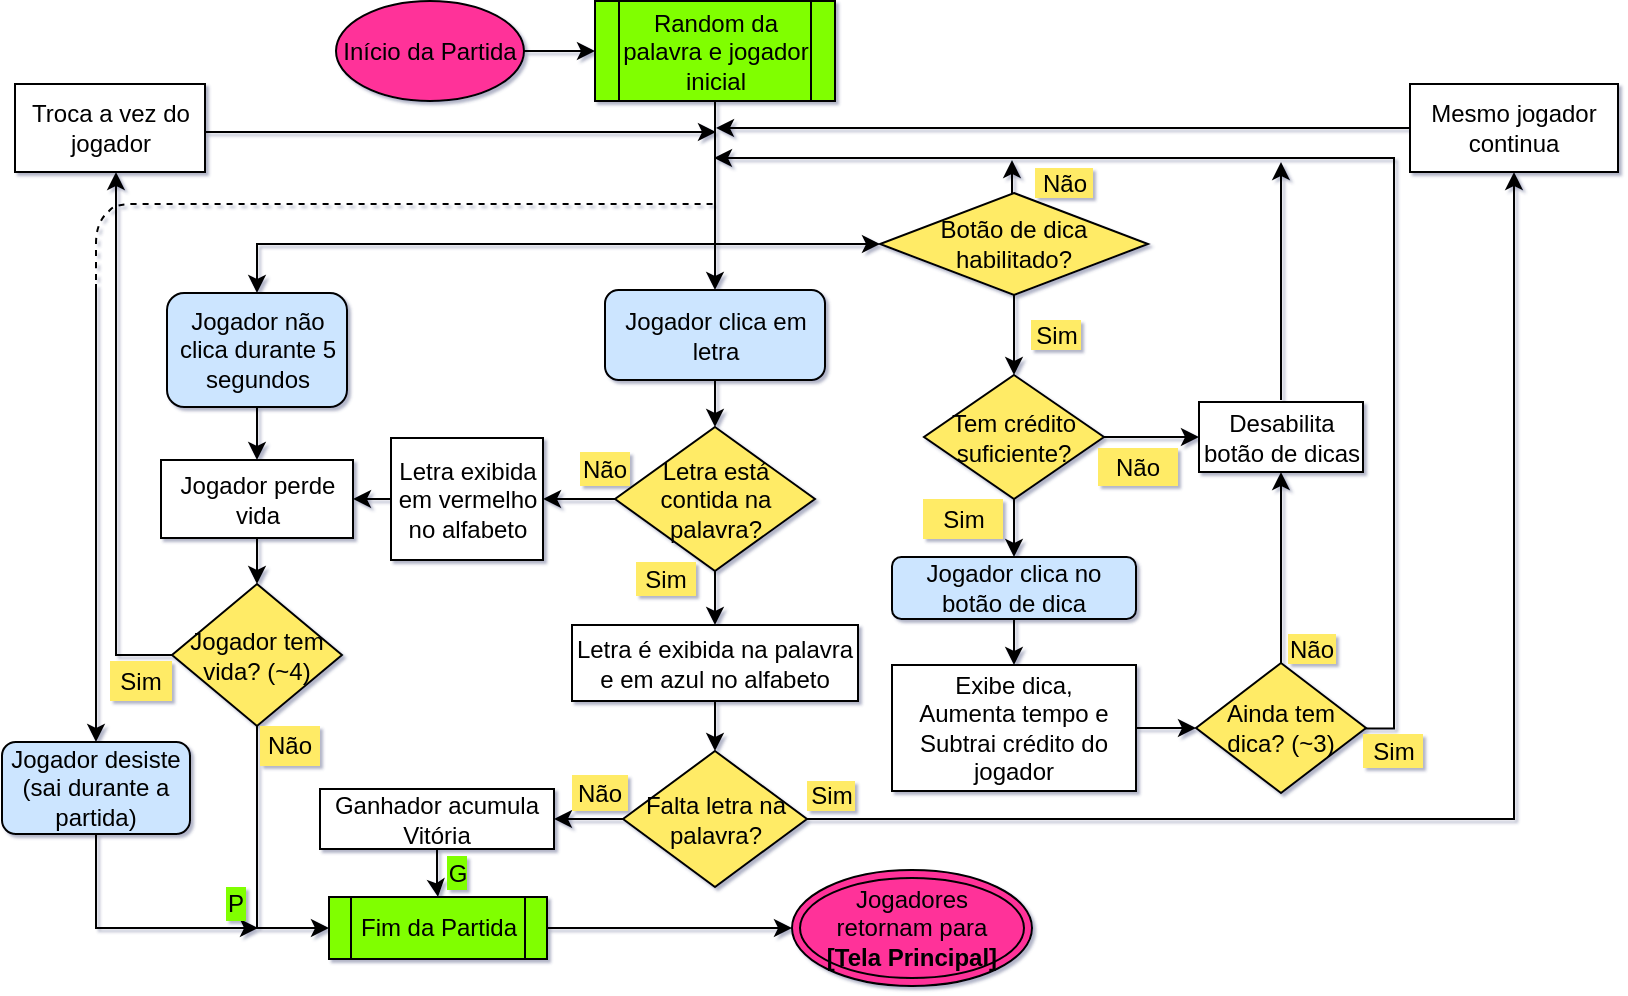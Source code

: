 <mxfile version="10.7.5" type="google"><diagram id="OUIDlDjPMiDUH4zOJpon" name="Page-1"><mxGraphModel dx="1127" dy="549" grid="0" gridSize="10" guides="1" tooltips="1" connect="1" arrows="1" fold="1" page="1" pageScale="1" pageWidth="827" pageHeight="1169" math="0" shadow="1"><root><mxCell id="0"/><mxCell id="1" parent="0"/><mxCell id="caWK_QFpUB7WZMN938Bj-2" style="edgeStyle=orthogonalEdgeStyle;rounded=0;orthogonalLoop=1;jettySize=auto;html=1;" parent="1" source="5Cdk0UECjQ7okEQ7UrIe-1" edge="1"><mxGeometry relative="1" as="geometry"><mxPoint x="360" y="74" as="targetPoint"/><Array as="points"><mxPoint x="200" y="74"/><mxPoint x="200" y="74"/></Array></mxGeometry></mxCell><mxCell id="5Cdk0UECjQ7okEQ7UrIe-1" value="Troca a vez do jogador" style="rounded=0;whiteSpace=wrap;html=1;" parent="1" vertex="1"><mxGeometry x="9.5" y="50" width="95" height="44" as="geometry"/></mxCell><mxCell id="caWK_QFpUB7WZMN938Bj-3" style="edgeStyle=orthogonalEdgeStyle;rounded=0;orthogonalLoop=1;jettySize=auto;html=1;entryX=0.5;entryY=0;entryDx=0;entryDy=0;" parent="1" source="5Cdk0UECjQ7okEQ7UrIe-2" target="b0Uk9Pod0R0OdXL9Hndk-9" edge="1"><mxGeometry relative="1" as="geometry"/></mxCell><mxCell id="WmZq5QtKUzxUt7z_NQJN-25" style="edgeStyle=orthogonalEdgeStyle;rounded=0;orthogonalLoop=1;jettySize=auto;html=1;entryX=0;entryY=0.5;entryDx=0;entryDy=0;" parent="1" source="5Cdk0UECjQ7okEQ7UrIe-2" target="b0Uk9Pod0R0OdXL9Hndk-52" edge="1"><mxGeometry relative="1" as="geometry"/></mxCell><mxCell id="5Cdk0UECjQ7okEQ7UrIe-2" value="Tem crédito suficiente?" style="rhombus;whiteSpace=wrap;html=1;fillColor=#FFEB66;" parent="1" vertex="1"><mxGeometry x="464" y="195.5" width="90" height="62" as="geometry"/></mxCell><mxCell id="WmZq5QtKUzxUt7z_NQJN-16" style="edgeStyle=orthogonalEdgeStyle;rounded=0;orthogonalLoop=1;jettySize=auto;html=1;entryX=0.5;entryY=0;entryDx=0;entryDy=0;" parent="1" source="5Cdk0UECjQ7okEQ7UrIe-3" target="b0Uk9Pod0R0OdXL9Hndk-19" edge="1"><mxGeometry relative="1" as="geometry"/></mxCell><mxCell id="5Cdk0UECjQ7okEQ7UrIe-3" value="Jogador clica em letra" style="rounded=1;whiteSpace=wrap;html=1;fillColor=#CCE5FF;" parent="1" vertex="1"><mxGeometry x="304.5" y="153" width="110" height="45" as="geometry"/></mxCell><mxCell id="RKAuU17XWhnWCggI_z6--25" style="edgeStyle=orthogonalEdgeStyle;rounded=0;orthogonalLoop=1;jettySize=auto;html=1;entryX=0.5;entryY=0;entryDx=0;entryDy=0;" parent="1" source="b0Uk9Pod0R0OdXL9Hndk-1" target="5Cdk0UECjQ7okEQ7UrIe-3" edge="1"><mxGeometry relative="1" as="geometry"/></mxCell><mxCell id="RKAuU17XWhnWCggI_z6--31" style="edgeStyle=orthogonalEdgeStyle;rounded=0;orthogonalLoop=1;jettySize=auto;html=1;entryX=0;entryY=0.5;entryDx=0;entryDy=0;exitX=0.5;exitY=1;exitDx=0;exitDy=0;" parent="1" source="b0Uk9Pod0R0OdXL9Hndk-1" target="b0Uk9Pod0R0OdXL9Hndk-88" edge="1"><mxGeometry relative="1" as="geometry"><Array as="points"><mxPoint x="360" y="130"/><mxPoint x="442" y="130"/></Array></mxGeometry></mxCell><mxCell id="RKAuU17XWhnWCggI_z6--32" style="edgeStyle=orthogonalEdgeStyle;rounded=0;orthogonalLoop=1;jettySize=auto;html=1;entryX=0.5;entryY=0;entryDx=0;entryDy=0;" parent="1" source="b0Uk9Pod0R0OdXL9Hndk-1" target="b0Uk9Pod0R0OdXL9Hndk-6" edge="1"><mxGeometry relative="1" as="geometry"><Array as="points"><mxPoint x="359" y="130"/><mxPoint x="130" y="130"/></Array></mxGeometry></mxCell><mxCell id="b0Uk9Pod0R0OdXL9Hndk-1" value="Random da palavra e jogador inicial&lt;br&gt;" style="shape=process;whiteSpace=wrap;html=1;backgroundOutline=1;fillColor=#80FF00;" parent="1" vertex="1"><mxGeometry x="299.5" y="8.5" width="120" height="50" as="geometry"/></mxCell><mxCell id="b0Uk9Pod0R0OdXL9Hndk-24" value="" style="edgeStyle=orthogonalEdgeStyle;rounded=0;orthogonalLoop=1;jettySize=auto;html=1;" parent="1" source="b0Uk9Pod0R0OdXL9Hndk-6" target="b0Uk9Pod0R0OdXL9Hndk-18" edge="1"><mxGeometry relative="1" as="geometry"/></mxCell><mxCell id="b0Uk9Pod0R0OdXL9Hndk-6" value="Jogador não clica durante 5 segundos" style="rounded=1;whiteSpace=wrap;html=1;fillColor=#CCE5FF;" parent="1" vertex="1"><mxGeometry x="85.5" y="154.5" width="90" height="57" as="geometry"/></mxCell><mxCell id="RKAuU17XWhnWCggI_z6--37" style="edgeStyle=orthogonalEdgeStyle;rounded=0;orthogonalLoop=1;jettySize=auto;html=1;entryX=0.5;entryY=0;entryDx=0;entryDy=0;" parent="1" source="b0Uk9Pod0R0OdXL9Hndk-9" target="b0Uk9Pod0R0OdXL9Hndk-40" edge="1"><mxGeometry relative="1" as="geometry"/></mxCell><mxCell id="b0Uk9Pod0R0OdXL9Hndk-9" value="Jogador clica no botão de dica" style="rounded=1;whiteSpace=wrap;html=1;fillColor=#CCE5FF;" parent="1" vertex="1"><mxGeometry x="448" y="286.5" width="122" height="31" as="geometry"/></mxCell><mxCell id="b0Uk9Pod0R0OdXL9Hndk-16" value="Sim" style="text;html=1;strokeColor=none;fillColor=#FFEB66;align=center;verticalAlign=middle;whiteSpace=wrap;rounded=0;" parent="1" vertex="1"><mxGeometry x="463.5" y="257.5" width="40" height="20" as="geometry"/></mxCell><mxCell id="b0Uk9Pod0R0OdXL9Hndk-17" value="Não" style="text;html=1;strokeColor=none;fillColor=#FFEB66;align=center;verticalAlign=middle;whiteSpace=wrap;rounded=0;" parent="1" vertex="1"><mxGeometry x="551" y="232" width="40" height="19" as="geometry"/></mxCell><mxCell id="RKAuU17XWhnWCggI_z6--18" style="edgeStyle=orthogonalEdgeStyle;rounded=0;orthogonalLoop=1;jettySize=auto;html=1;entryX=0.5;entryY=0;entryDx=0;entryDy=0;" parent="1" source="b0Uk9Pod0R0OdXL9Hndk-18" target="b0Uk9Pod0R0OdXL9Hndk-26" edge="1"><mxGeometry relative="1" as="geometry"/></mxCell><mxCell id="b0Uk9Pod0R0OdXL9Hndk-18" value="Jogador perde vida&lt;br&gt;" style="rounded=0;whiteSpace=wrap;html=1;" parent="1" vertex="1"><mxGeometry x="82.5" y="238" width="96" height="39" as="geometry"/></mxCell><mxCell id="WmZq5QtKUzxUt7z_NQJN-23" style="edgeStyle=orthogonalEdgeStyle;rounded=0;orthogonalLoop=1;jettySize=auto;html=1;entryX=1;entryY=0.5;entryDx=0;entryDy=0;exitX=0;exitY=0.5;exitDx=0;exitDy=0;" parent="1" source="RKAuU17XWhnWCggI_z6--19" target="b0Uk9Pod0R0OdXL9Hndk-18" edge="1"><mxGeometry relative="1" as="geometry"/></mxCell><mxCell id="RKAuU17XWhnWCggI_z6--20" style="edgeStyle=orthogonalEdgeStyle;rounded=0;orthogonalLoop=1;jettySize=auto;html=1;entryX=1;entryY=0.5;entryDx=0;entryDy=0;" parent="1" source="b0Uk9Pod0R0OdXL9Hndk-19" target="RKAuU17XWhnWCggI_z6--19" edge="1"><mxGeometry relative="1" as="geometry"/></mxCell><mxCell id="RKAuU17XWhnWCggI_z6--21" style="edgeStyle=orthogonalEdgeStyle;rounded=0;orthogonalLoop=1;jettySize=auto;html=1;" parent="1" source="b0Uk9Pod0R0OdXL9Hndk-19" target="b0Uk9Pod0R0OdXL9Hndk-33" edge="1"><mxGeometry relative="1" as="geometry"/></mxCell><mxCell id="b0Uk9Pod0R0OdXL9Hndk-19" value="Letra está&lt;br&gt;contida na palavra?" style="rhombus;whiteSpace=wrap;html=1;fillColor=#FFEB66;" parent="1" vertex="1"><mxGeometry x="309.5" y="221.5" width="100" height="72" as="geometry"/></mxCell><mxCell id="b0Uk9Pod0R0OdXL9Hndk-20" value="Sim" style="text;html=1;strokeColor=none;fillColor=#FFEB66;align=center;verticalAlign=middle;whiteSpace=wrap;rounded=0;" parent="1" vertex="1"><mxGeometry x="320" y="289" width="30" height="17" as="geometry"/></mxCell><mxCell id="b0Uk9Pod0R0OdXL9Hndk-21" value="Não" style="text;html=1;strokeColor=none;fillColor=#FFEB66;align=center;verticalAlign=middle;whiteSpace=wrap;rounded=0;" parent="1" vertex="1"><mxGeometry x="292" y="234" width="25" height="17" as="geometry"/></mxCell><mxCell id="Wk19nzOoMKekLDUzLvjv-6" style="edgeStyle=orthogonalEdgeStyle;rounded=0;orthogonalLoop=1;jettySize=auto;html=1;exitX=0;exitY=0.5;exitDx=0;exitDy=0;" parent="1" source="b0Uk9Pod0R0OdXL9Hndk-26" target="5Cdk0UECjQ7okEQ7UrIe-1" edge="1"><mxGeometry relative="1" as="geometry"><mxPoint x="114" y="118.5" as="targetPoint"/><Array as="points"><mxPoint x="60" y="336"/></Array></mxGeometry></mxCell><mxCell id="8SohrxUTup_8w-BdhuAg-14" style="edgeStyle=orthogonalEdgeStyle;rounded=0;orthogonalLoop=1;jettySize=auto;html=1;entryX=0;entryY=0.5;entryDx=0;entryDy=0;" edge="1" parent="1" source="b0Uk9Pod0R0OdXL9Hndk-26" target="b0Uk9Pod0R0OdXL9Hndk-67"><mxGeometry relative="1" as="geometry"/></mxCell><mxCell id="b0Uk9Pod0R0OdXL9Hndk-26" value="Jogador tem vida? (~4)" style="rhombus;whiteSpace=wrap;html=1;fillColor=#FFEB66;" parent="1" vertex="1"><mxGeometry x="88" y="300" width="85" height="71" as="geometry"/></mxCell><mxCell id="b0Uk9Pod0R0OdXL9Hndk-27" value="Sim" style="text;html=1;strokeColor=none;fillColor=#FFEB66;align=center;verticalAlign=middle;whiteSpace=wrap;rounded=0;" parent="1" vertex="1"><mxGeometry x="57" y="338.5" width="31" height="20" as="geometry"/></mxCell><mxCell id="b0Uk9Pod0R0OdXL9Hndk-28" value="Não" style="text;html=1;strokeColor=none;fillColor=#FFEB66;align=center;verticalAlign=middle;whiteSpace=wrap;rounded=0;" parent="1" vertex="1"><mxGeometry x="132" y="371" width="30" height="20" as="geometry"/></mxCell><mxCell id="8SohrxUTup_8w-BdhuAg-8" style="edgeStyle=orthogonalEdgeStyle;rounded=0;orthogonalLoop=1;jettySize=auto;html=1;entryX=0.5;entryY=0;entryDx=0;entryDy=0;" edge="1" parent="1" source="b0Uk9Pod0R0OdXL9Hndk-33" target="b0Uk9Pod0R0OdXL9Hndk-36"><mxGeometry relative="1" as="geometry"/></mxCell><mxCell id="b0Uk9Pod0R0OdXL9Hndk-33" value="Letra é exibida na palavra e em azul no alfabeto" style="rounded=0;whiteSpace=wrap;html=1;" parent="1" vertex="1"><mxGeometry x="288" y="320.5" width="143" height="38" as="geometry"/></mxCell><mxCell id="b0Uk9Pod0R0OdXL9Hndk-46" style="edgeStyle=orthogonalEdgeStyle;rounded=0;orthogonalLoop=1;jettySize=auto;html=1;exitX=1;exitY=0.5;exitDx=0;exitDy=0;entryX=0.5;entryY=1;entryDx=0;entryDy=0;entryPerimeter=0;" parent="1" source="b0Uk9Pod0R0OdXL9Hndk-36" target="b0Uk9Pod0R0OdXL9Hndk-49" edge="1"><mxGeometry relative="1" as="geometry"><mxPoint x="760" y="97.5" as="targetPoint"/><Array as="points"><mxPoint x="759" y="418"/></Array></mxGeometry></mxCell><mxCell id="8SohrxUTup_8w-BdhuAg-1" style="edgeStyle=orthogonalEdgeStyle;rounded=0;orthogonalLoop=1;jettySize=auto;html=1;" edge="1" parent="1" source="b0Uk9Pod0R0OdXL9Hndk-36" target="b0Uk9Pod0R0OdXL9Hndk-65"><mxGeometry relative="1" as="geometry"/></mxCell><mxCell id="b0Uk9Pod0R0OdXL9Hndk-36" value="Falta letra na palavra?" style="rhombus;whiteSpace=wrap;html=1;fillColor=#FFEB66;" parent="1" vertex="1"><mxGeometry x="313.5" y="383.5" width="92" height="68" as="geometry"/></mxCell><mxCell id="b0Uk9Pod0R0OdXL9Hndk-37" value="Sim" style="text;html=1;strokeColor=none;fillColor=#FFEB66;align=center;verticalAlign=middle;whiteSpace=wrap;rounded=0;" parent="1" vertex="1"><mxGeometry x="405.5" y="398.5" width="24" height="15" as="geometry"/></mxCell><mxCell id="b0Uk9Pod0R0OdXL9Hndk-38" value="Não" style="text;html=1;strokeColor=none;fillColor=#FFEB66;align=center;verticalAlign=middle;whiteSpace=wrap;rounded=0;" parent="1" vertex="1"><mxGeometry x="288" y="395.5" width="28" height="18" as="geometry"/></mxCell><mxCell id="8SohrxUTup_8w-BdhuAg-13" style="edgeStyle=orthogonalEdgeStyle;rounded=0;orthogonalLoop=1;jettySize=auto;html=1;entryX=0;entryY=0.5;entryDx=0;entryDy=0;" edge="1" parent="1" source="b0Uk9Pod0R0OdXL9Hndk-40" target="b0Uk9Pod0R0OdXL9Hndk-41"><mxGeometry relative="1" as="geometry"/></mxCell><mxCell id="b0Uk9Pod0R0OdXL9Hndk-40" value="Exibe dica,&lt;br&gt;Aumenta tempo e&lt;br&gt;Subtrai crédito do jogador" style="rounded=0;whiteSpace=wrap;html=1;" parent="1" vertex="1"><mxGeometry x="448" y="340.5" width="122" height="63" as="geometry"/></mxCell><mxCell id="Wk19nzOoMKekLDUzLvjv-54" style="edgeStyle=orthogonalEdgeStyle;rounded=0;orthogonalLoop=1;jettySize=auto;html=1;exitX=0.992;exitY=0.548;exitDx=0;exitDy=0;exitPerimeter=0;" parent="1" edge="1"><mxGeometry relative="1" as="geometry"><mxPoint x="359" y="87" as="targetPoint"/><Array as="points"><mxPoint x="699" y="372"/><mxPoint x="699" y="87"/></Array><mxPoint x="684.381" y="372.286" as="sourcePoint"/></mxGeometry></mxCell><mxCell id="RKAuU17XWhnWCggI_z6--26" style="edgeStyle=orthogonalEdgeStyle;rounded=0;orthogonalLoop=1;jettySize=auto;html=1;entryX=0.5;entryY=1;entryDx=0;entryDy=0;" parent="1" source="b0Uk9Pod0R0OdXL9Hndk-41" target="b0Uk9Pod0R0OdXL9Hndk-52" edge="1"><mxGeometry relative="1" as="geometry"/></mxCell><mxCell id="b0Uk9Pod0R0OdXL9Hndk-41" value="Ainda tem dica? (~3)" style="rhombus;whiteSpace=wrap;html=1;fillColor=#FFEB66;" parent="1" vertex="1"><mxGeometry x="600" y="339.5" width="85" height="65" as="geometry"/></mxCell><mxCell id="b0Uk9Pod0R0OdXL9Hndk-42" value="Sim" style="text;html=1;strokeColor=none;fillColor=#FFEB66;align=center;verticalAlign=middle;whiteSpace=wrap;rounded=0;" parent="1" vertex="1"><mxGeometry x="683.5" y="375" width="30" height="17" as="geometry"/></mxCell><mxCell id="b0Uk9Pod0R0OdXL9Hndk-43" value="Não" style="text;html=1;strokeColor=none;fillColor=#FFEB66;align=center;verticalAlign=middle;whiteSpace=wrap;rounded=0;" parent="1" vertex="1"><mxGeometry x="646" y="325" width="24" height="15" as="geometry"/></mxCell><mxCell id="caWK_QFpUB7WZMN938Bj-1" style="edgeStyle=orthogonalEdgeStyle;rounded=0;orthogonalLoop=1;jettySize=auto;html=1;" parent="1" source="b0Uk9Pod0R0OdXL9Hndk-49" edge="1"><mxGeometry relative="1" as="geometry"><mxPoint x="360" y="72" as="targetPoint"/><Array as="points"><mxPoint x="360" y="72"/><mxPoint x="360" y="72"/></Array></mxGeometry></mxCell><mxCell id="b0Uk9Pod0R0OdXL9Hndk-49" value="Mesmo jogador continua" style="rounded=0;whiteSpace=wrap;html=1;" parent="1" vertex="1"><mxGeometry x="707" y="50" width="104" height="44" as="geometry"/></mxCell><mxCell id="WmZq5QtKUzxUt7z_NQJN-28" style="edgeStyle=orthogonalEdgeStyle;rounded=0;orthogonalLoop=1;jettySize=auto;html=1;" parent="1" edge="1"><mxGeometry relative="1" as="geometry"><mxPoint x="642.5" y="89" as="targetPoint"/><mxPoint x="642.5" y="208" as="sourcePoint"/></mxGeometry></mxCell><mxCell id="b0Uk9Pod0R0OdXL9Hndk-52" value="Desabilita botão de dicas" style="rounded=0;whiteSpace=wrap;html=1;" parent="1" vertex="1"><mxGeometry x="601.5" y="209" width="82" height="35" as="geometry"/></mxCell><mxCell id="8SohrxUTup_8w-BdhuAg-5" style="edgeStyle=orthogonalEdgeStyle;rounded=0;orthogonalLoop=1;jettySize=auto;html=1;" edge="1" parent="1" source="b0Uk9Pod0R0OdXL9Hndk-65" target="b0Uk9Pod0R0OdXL9Hndk-67"><mxGeometry relative="1" as="geometry"/></mxCell><mxCell id="b0Uk9Pod0R0OdXL9Hndk-65" value="Ganhador acumula Vitória&lt;br&gt;" style="rounded=0;whiteSpace=wrap;html=1;" parent="1" vertex="1"><mxGeometry x="162" y="402.5" width="117" height="30" as="geometry"/></mxCell><mxCell id="8SohrxUTup_8w-BdhuAg-16" style="edgeStyle=orthogonalEdgeStyle;rounded=0;orthogonalLoop=1;jettySize=auto;html=1;entryX=1;entryY=0.5;entryDx=0;entryDy=0;" edge="1" parent="1" source="b0Uk9Pod0R0OdXL9Hndk-67" target="caWK_QFpUB7WZMN938Bj-47"><mxGeometry relative="1" as="geometry"/></mxCell><mxCell id="b0Uk9Pod0R0OdXL9Hndk-67" value="Fim da Partida" style="shape=process;whiteSpace=wrap;html=1;backgroundOutline=1;fillColor=#80FF00;" parent="1" vertex="1"><mxGeometry x="166.5" y="456.5" width="109" height="31" as="geometry"/></mxCell><mxCell id="Wk19nzOoMKekLDUzLvjv-60" style="edgeStyle=orthogonalEdgeStyle;rounded=0;orthogonalLoop=1;jettySize=auto;html=1;" parent="1" source="b0Uk9Pod0R0OdXL9Hndk-88" edge="1"><mxGeometry relative="1" as="geometry"><mxPoint x="508" y="88" as="targetPoint"/><Array as="points"><mxPoint x="508" y="88"/><mxPoint x="508" y="88"/></Array></mxGeometry></mxCell><mxCell id="RKAuU17XWhnWCggI_z6--35" style="edgeStyle=orthogonalEdgeStyle;rounded=0;orthogonalLoop=1;jettySize=auto;html=1;" parent="1" source="b0Uk9Pod0R0OdXL9Hndk-88" target="5Cdk0UECjQ7okEQ7UrIe-2" edge="1"><mxGeometry relative="1" as="geometry"/></mxCell><mxCell id="b0Uk9Pod0R0OdXL9Hndk-88" value="Botão de dica habilitado?" style="rhombus;whiteSpace=wrap;html=1;fillColor=#FFEB66;" parent="1" vertex="1"><mxGeometry x="442" y="104.5" width="134" height="51" as="geometry"/></mxCell><mxCell id="b0Uk9Pod0R0OdXL9Hndk-97" value="Não" style="text;html=1;strokeColor=none;fillColor=#FFEB66;align=center;verticalAlign=middle;whiteSpace=wrap;rounded=0;" parent="1" vertex="1"><mxGeometry x="519.5" y="92" width="29" height="15" as="geometry"/></mxCell><mxCell id="b0Uk9Pod0R0OdXL9Hndk-99" value="Sim" style="text;html=1;strokeColor=none;fillColor=#FFEB66;align=center;verticalAlign=middle;whiteSpace=wrap;rounded=0;" parent="1" vertex="1"><mxGeometry x="517.5" y="168" width="25" height="15" as="geometry"/></mxCell><mxCell id="8SohrxUTup_8w-BdhuAg-15" style="edgeStyle=orthogonalEdgeStyle;rounded=0;orthogonalLoop=1;jettySize=auto;html=1;" edge="1" parent="1" source="OD67O0E0gZSDqUvRIJFa-4"><mxGeometry relative="1" as="geometry"><mxPoint x="131" y="472" as="targetPoint"/><mxPoint x="51.095" y="427.0" as="sourcePoint"/><Array as="points"><mxPoint x="50" y="472"/></Array></mxGeometry></mxCell><mxCell id="OD67O0E0gZSDqUvRIJFa-4" value="Jogador desiste&lt;br&gt;(sai durante a partida)" style="rounded=1;whiteSpace=wrap;html=1;fillColor=#CCE5FF;" parent="1" vertex="1"><mxGeometry x="3" y="379" width="94" height="46" as="geometry"/></mxCell><mxCell id="Wk19nzOoMKekLDUzLvjv-72" style="edgeStyle=orthogonalEdgeStyle;rounded=0;orthogonalLoop=1;jettySize=auto;html=1;entryX=0;entryY=0.5;entryDx=0;entryDy=0;" parent="1" source="Wk19nzOoMKekLDUzLvjv-14" target="b0Uk9Pod0R0OdXL9Hndk-1" edge="1"><mxGeometry relative="1" as="geometry"/></mxCell><mxCell id="Wk19nzOoMKekLDUzLvjv-14" value="Início da Partida" style="ellipse;whiteSpace=wrap;html=1;fillColor=#FF3399;" parent="1" vertex="1"><mxGeometry x="170" y="8.5" width="94" height="50" as="geometry"/></mxCell><mxCell id="caWK_QFpUB7WZMN938Bj-14" value="" style="endArrow=classic;html=1;entryX=0.5;entryY=0;entryDx=0;entryDy=0;" parent="1" target="OD67O0E0gZSDqUvRIJFa-4" edge="1"><mxGeometry width="50" height="50" relative="1" as="geometry"><mxPoint x="50" y="150" as="sourcePoint"/><mxPoint x="80" y="340" as="targetPoint"/></mxGeometry></mxCell><mxCell id="caWK_QFpUB7WZMN938Bj-47" value="Jogadores&lt;br&gt;retornam para&lt;br&gt;&lt;b&gt;[Tela Principal]&lt;/b&gt;" style="ellipse;shape=doubleEllipse;whiteSpace=wrap;html=1;fillColor=#FF3399;direction=west;" parent="1" vertex="1"><mxGeometry x="398" y="443" width="120" height="58" as="geometry"/></mxCell><mxCell id="RKAuU17XWhnWCggI_z6--10" value="" style="endArrow=none;dashed=1;html=1;" parent="1" edge="1"><mxGeometry width="50" height="50" relative="1" as="geometry"><mxPoint x="50" y="160" as="sourcePoint"/><mxPoint x="360" y="110" as="targetPoint"/><Array as="points"><mxPoint x="50" y="150"/><mxPoint x="50" y="120"/><mxPoint x="60" y="110"/><mxPoint x="210" y="110"/></Array></mxGeometry></mxCell><mxCell id="RKAuU17XWhnWCggI_z6--19" value="Letra exibida em vermelho no alfabeto&lt;br&gt;" style="rounded=0;whiteSpace=wrap;html=1;" parent="1" vertex="1"><mxGeometry x="197.5" y="227" width="76" height="61" as="geometry"/></mxCell><mxCell id="8SohrxUTup_8w-BdhuAg-17" value="G" style="text;html=1;strokeColor=none;fillColor=#80FF00;align=center;verticalAlign=middle;whiteSpace=wrap;rounded=0;" vertex="1" parent="1"><mxGeometry x="225.5" y="436" width="10" height="17" as="geometry"/></mxCell><mxCell id="8SohrxUTup_8w-BdhuAg-18" value="P" style="text;html=1;strokeColor=none;fillColor=#80FF00;align=center;verticalAlign=middle;whiteSpace=wrap;rounded=0;" vertex="1" parent="1"><mxGeometry x="115" y="451.5" width="10" height="17" as="geometry"/></mxCell></root></mxGraphModel></diagram></mxfile>